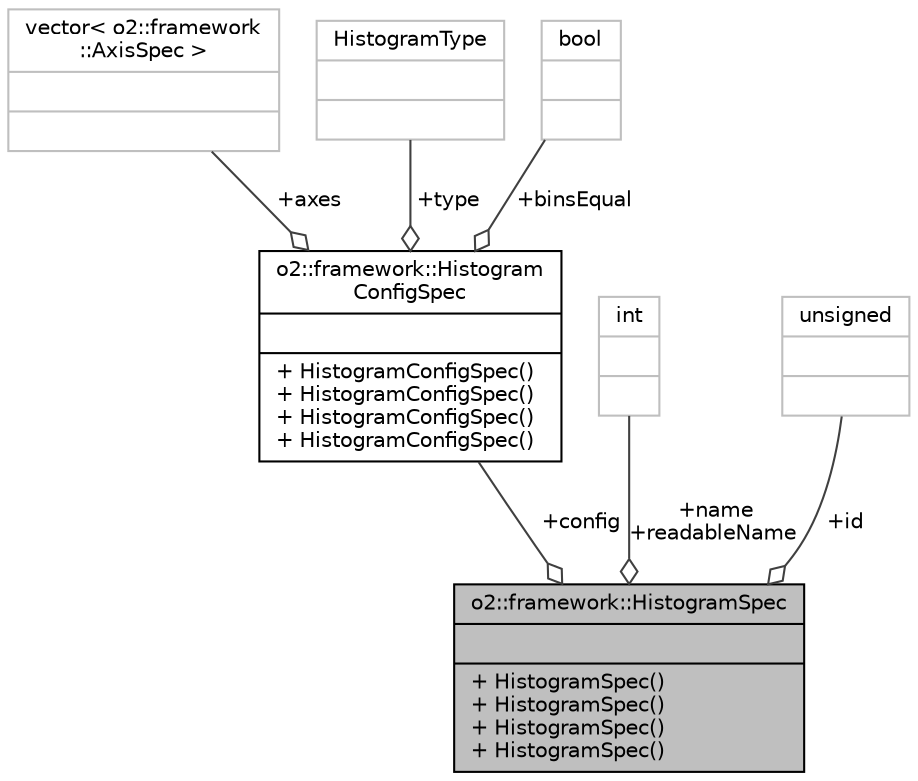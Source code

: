 digraph "o2::framework::HistogramSpec"
{
 // INTERACTIVE_SVG=YES
  bgcolor="transparent";
  edge [fontname="Helvetica",fontsize="10",labelfontname="Helvetica",labelfontsize="10"];
  node [fontname="Helvetica",fontsize="10",shape=record];
  Node1 [label="{o2::framework::HistogramSpec\n||+ HistogramSpec()\l+ HistogramSpec()\l+ HistogramSpec()\l+ HistogramSpec()\l}",height=0.2,width=0.4,color="black", fillcolor="grey75", style="filled", fontcolor="black"];
  Node2 -> Node1 [color="grey25",fontsize="10",style="solid",label=" +config" ,arrowhead="odiamond",fontname="Helvetica"];
  Node2 [label="{o2::framework::Histogram\lConfigSpec\n||+ HistogramConfigSpec()\l+ HistogramConfigSpec()\l+ HistogramConfigSpec()\l+ HistogramConfigSpec()\l}",height=0.2,width=0.4,color="black",URL="$d0/d70/structo2_1_1framework_1_1HistogramConfigSpec.html",tooltip="Data sctructure that will allow to construct a fully qualified TH* histogram. "];
  Node3 -> Node2 [color="grey25",fontsize="10",style="solid",label=" +axes" ,arrowhead="odiamond",fontname="Helvetica"];
  Node3 [label="{vector\< o2::framework\l::AxisSpec \>\n||}",height=0.2,width=0.4,color="grey75"];
  Node4 -> Node2 [color="grey25",fontsize="10",style="solid",label=" +type" ,arrowhead="odiamond",fontname="Helvetica"];
  Node4 [label="{HistogramType\n||}",height=0.2,width=0.4,color="grey75"];
  Node5 -> Node2 [color="grey25",fontsize="10",style="solid",label=" +binsEqual" ,arrowhead="odiamond",fontname="Helvetica"];
  Node5 [label="{bool\n||}",height=0.2,width=0.4,color="grey75"];
  Node6 -> Node1 [color="grey25",fontsize="10",style="solid",label=" +name\n+readableName" ,arrowhead="odiamond",fontname="Helvetica"];
  Node6 [label="{int\n||}",height=0.2,width=0.4,color="grey75"];
  Node7 -> Node1 [color="grey25",fontsize="10",style="solid",label=" +id" ,arrowhead="odiamond",fontname="Helvetica"];
  Node7 [label="{unsigned\n||}",height=0.2,width=0.4,color="grey75"];
}
